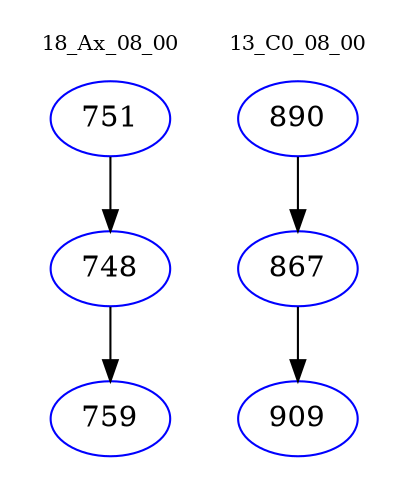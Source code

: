 digraph{
subgraph cluster_0 {
color = white
label = "18_Ax_08_00";
fontsize=10;
T0_751 [label="751", color="blue"]
T0_751 -> T0_748 [color="black"]
T0_748 [label="748", color="blue"]
T0_748 -> T0_759 [color="black"]
T0_759 [label="759", color="blue"]
}
subgraph cluster_1 {
color = white
label = "13_C0_08_00";
fontsize=10;
T1_890 [label="890", color="blue"]
T1_890 -> T1_867 [color="black"]
T1_867 [label="867", color="blue"]
T1_867 -> T1_909 [color="black"]
T1_909 [label="909", color="blue"]
}
}
